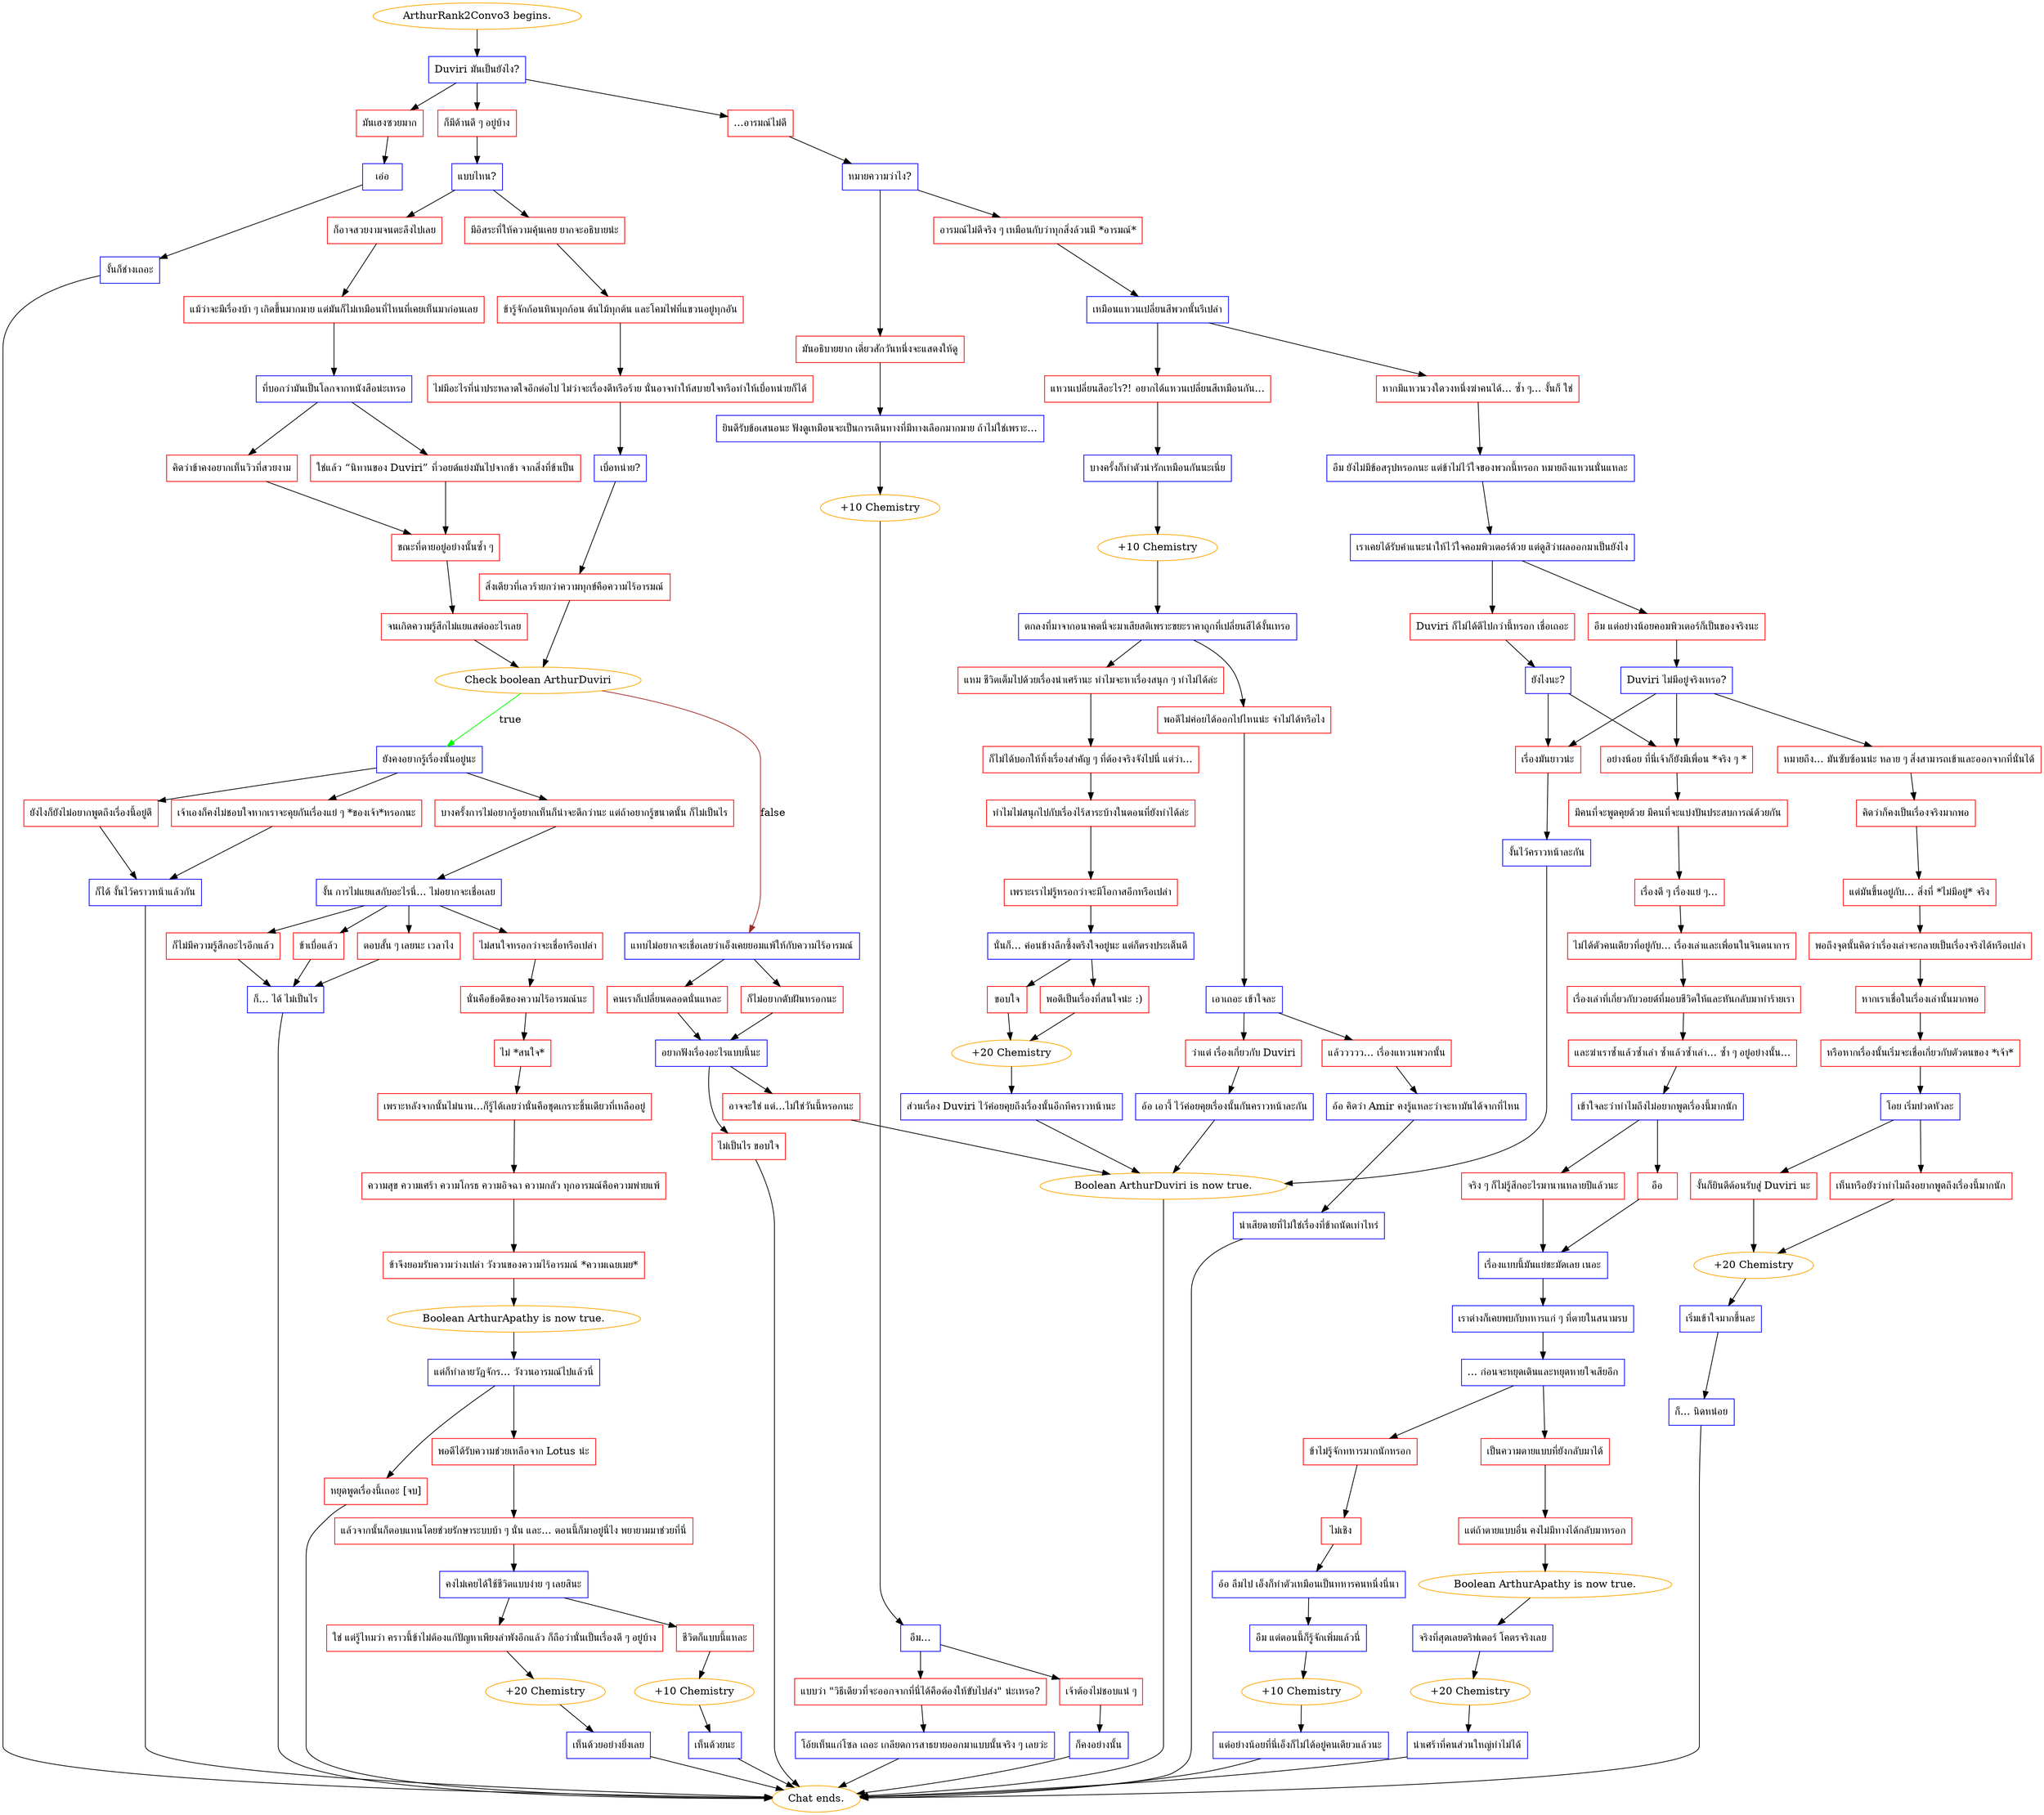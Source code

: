 digraph {
	"ArthurRank2Convo3 begins." [color=orange];
		"ArthurRank2Convo3 begins." -> j607689851;
	j607689851 [label="Duviri มันเป็นยังไง?",shape=box,color=blue];
		j607689851 -> j2141254424;
		j607689851 -> j2551137361;
		j607689851 -> j4210589117;
	j2141254424 [label="ก็มีด้านดี ๆ อยู่บ้าง",shape=box,color=red];
		j2141254424 -> j1729403761;
	j2551137361 [label="...อารมณ์ไม่ดี",shape=box,color=red];
		j2551137361 -> j87483001;
	j4210589117 [label="มันเฮงซวยมาก",shape=box,color=red];
		j4210589117 -> j761669;
	j1729403761 [label="แบบไหน?",shape=box,color=blue];
		j1729403761 -> j64049253;
		j1729403761 -> j732342594;
	j87483001 [label="หมายความว่าไง?",shape=box,color=blue];
		j87483001 -> j1762252323;
		j87483001 -> j3481486097;
	j761669 [label="เอ่อ",shape=box,color=blue];
		j761669 -> j3360485135;
	j64049253 [label="ก็อาจสวยงามจนตะลึงไปเลย",shape=box,color=red];
		j64049253 -> j2182607949;
	j732342594 [label="มีอิสระที่ให้ความคุ้นเคย ยากจะอธิบายน่ะ",shape=box,color=red];
		j732342594 -> j2255815608;
	j1762252323 [label="อารมณ์ไม่ดีจริง ๆ เหมือนกับว่าทุกสิ่งล้วนมี *อารมณ์*",shape=box,color=red];
		j1762252323 -> j1975739805;
	j3481486097 [label="มันอธิบายยาก เดี๋ยวสักวันหนึ่งจะแสดงให้ดู",shape=box,color=red];
		j3481486097 -> j778506176;
	j3360485135 [label="งั้นก็ช่างเถอะ",shape=box,color=blue];
		j3360485135 -> "Chat ends.";
	j2182607949 [label="แม้ว่าจะมีเรื่องบ้า ๆ เกิดขึ้นมากมาย แต่มันก็ไม่เหมือนที่ไหนที่เคยเห็นมาก่อนเลย",shape=box,color=red];
		j2182607949 -> j392875394;
	j2255815608 [label="ข้ารู้จักก้อนหินทุกก้อน ต้นไม้ทุกต้น และโคมไฟที่แขวนอยู่ทุกอัน",shape=box,color=red];
		j2255815608 -> j2103799274;
	j1975739805 [label="เหมือนแหวนเปลี่ยนสีพวกนั้นรึเปล่า",shape=box,color=blue];
		j1975739805 -> j1755611642;
		j1975739805 -> j1541472434;
	j778506176 [label="ยินดีรับข้อเสนอนะ ฟังดูเหมือนจะเป็นการเดินทางที่มีทางเลือกมากมาย ถ้าไม่ใช่เพราะ...",shape=box,color=blue];
		j778506176 -> j739961722;
	"Chat ends." [color=orange];
	j392875394 [label="ที่บอกว่ามันเป็นโลกจากหนังสือน่ะเหรอ",shape=box,color=blue];
		j392875394 -> j2578254134;
		j392875394 -> j731878387;
	j2103799274 [label="ไม่มีอะไรที่น่าประหลาดใจอีกต่อไป ไม่ว่าจะเรื่องดีหรือร้าย นั่นอาจทำให้สบายใจหรือทำให้เบื่อหน่ายก็ได้",shape=box,color=red];
		j2103799274 -> j2624996137;
	j1755611642 [label="หากมีแหวนวงใดวงหนึ่งฆ่าคนได้... ซ้ำ ๆ... งั้นก็ ใช่",shape=box,color=red];
		j1755611642 -> j4293686106;
	j1541472434 [label="แหวนเปลี่ยนสีอะไร?! อยากได้แหวนเปลี่ยนสีเหมือนกัน...",shape=box,color=red];
		j1541472434 -> j3088621204;
	j739961722 [label="+10 Chemistry",color=orange];
		j739961722 -> j1426126669;
	j2578254134 [label="ใช่แล้ว “นิทานของ Duviri” ที่วอยด์แย่งมันไปจากข้า จากสิ่งที่ข้าเป็น",shape=box,color=red];
		j2578254134 -> j1924319450;
	j731878387 [label="คิดว่าข้าคงอยากเห็นวิวที่สวยงาม",shape=box,color=red];
		j731878387 -> j1924319450;
	j2624996137 [label="เบื่อหน่าย?",shape=box,color=blue];
		j2624996137 -> j726601170;
	j4293686106 [label="อืม ยังไม่มีข้อสรุปหรอกนะ แต่ข้าไม่ไว้ใจของพวกนี้หรอก หมายถึงแหวนนั่นแหละ",shape=box,color=blue];
		j4293686106 -> j3629850068;
	j3088621204 [label="บางครั้งก็ทำตัวน่ารักเหมือนกันนะเนี่ย",shape=box,color=blue];
		j3088621204 -> j2300752533;
	j1426126669 [label="อืม...",shape=box,color=blue];
		j1426126669 -> j1221733691;
		j1426126669 -> j1269222939;
	j1924319450 [label="ขณะที่ตายอยู่อย่างนั้นซ้ำ ๆ",shape=box,color=red];
		j1924319450 -> j3638589020;
	j726601170 [label="สิ่งเดียวที่เลวร้ายกว่าความทุกข์คือความไร้อารมณ์",shape=box,color=red];
		j726601170 -> j3977220178;
	j3629850068 [label="เราเคยได้รับคำแนะนำให้ไว้ใจคอมพิวเตอร์ด้วย แต่ดูสิว่าผลออกมาเป็นยังไง",shape=box,color=blue];
		j3629850068 -> j865458241;
		j3629850068 -> j3563223410;
	j2300752533 [label="+10 Chemistry",color=orange];
		j2300752533 -> j61830486;
	j1221733691 [label="เจ้าต้องไม่ชอบแน่ ๆ",shape=box,color=red];
		j1221733691 -> j1494171550;
	j1269222939 [label="แบบว่า \"วิธีเดียวที่จะออกจากที่นี่ได้คือต้องให้ขับไปส่ง\" น่ะเหรอ?",shape=box,color=red];
		j1269222939 -> j3945926239;
	j3638589020 [label="จนเกิดความรู้สึกไม่แยแสต่ออะไรเลย",shape=box,color=red];
		j3638589020 -> j3977220178;
	j3977220178 [label="Check boolean ArthurDuviri",color=orange];
		j3977220178 -> j4249235009 [label=true,color=green];
		j3977220178 -> j191102237 [label=false,color=brown];
	j865458241 [label="Duviri ก็ไม่ได้ดีไปกว่านี้หรอก เชื่อเถอะ",shape=box,color=red];
		j865458241 -> j2424071071;
	j3563223410 [label="อืม แต่อย่างน้อยคอมพิวเตอร์ก็เป็นของจริงนะ",shape=box,color=red];
		j3563223410 -> j1801330397;
	j61830486 [label="ตกลงที่มาจากอนาคตนี่จะมาเสียสติเพราะขยะราคาถูกที่เปลี่ยนสีได้งั้นเหรอ",shape=box,color=blue];
		j61830486 -> j141466823;
		j61830486 -> j2282613499;
	j1494171550 [label="ก็คงอย่างนั้น",shape=box,color=blue];
		j1494171550 -> "Chat ends.";
	j3945926239 [label="โอ้ยเห็นแก่โซล เถอะ เกลียดการสาธยายออกมาแบบนั้นจริง ๆ เลยว่ะ",shape=box,color=blue];
		j3945926239 -> "Chat ends.";
	j4249235009 [label="ยังคงอยากรู้เรื่องนั้นอยู่นะ",shape=box,color=blue];
		j4249235009 -> j3967018779;
		j4249235009 -> j2094669352;
		j4249235009 -> j2581597704;
	j191102237 [label="แทบไม่อยากจะเชื่อเลยว่าเอ็งเคยยอมแพ้ให้กับความไร้อารมณ์",shape=box,color=blue];
		j191102237 -> j1950699911;
		j191102237 -> j1460545697;
	j2424071071 [label="ยังไงนะ?",shape=box,color=blue];
		j2424071071 -> j2055712511;
		j2424071071 -> j2323539662;
	j1801330397 [label="Duviri ไม่มีอยู่จริงเหรอ?",shape=box,color=blue];
		j1801330397 -> j2055712511;
		j1801330397 -> j2323539662;
		j1801330397 -> j1701878033;
	j141466823 [label="แหม ชีวิตเต็มไปด้วยเรื่องน่าเศร้านะ ทำไมจะหาเรื่องสนุก ๆ ทำไม่ได้ล่ะ",shape=box,color=red];
		j141466823 -> j1489674525;
	j2282613499 [label="พอดีไม่ค่อยได้ออกไปไหนน่ะ จำไม่ได้หรือไง",shape=box,color=red];
		j2282613499 -> j977949724;
	j3967018779 [label="ยังไงก็ยังไม่อยากพูดถึงเรื่องนี้อยู่ดี",shape=box,color=red];
		j3967018779 -> j1164937824;
	j2094669352 [label="เจ้าเองก็คงไม่ชอบใจหากเราจะคุยกันเรื่องแย่ ๆ *ของเจ้า*หรอกนะ",shape=box,color=red];
		j2094669352 -> j1164937824;
	j2581597704 [label="บางครั้งการไม่อยากรู้อยากเห็นก็น่าจะดีกว่านะ แต่ถ้าอยากรู้ขนาดนั้น ก็ไม่เป็นไร",shape=box,color=red];
		j2581597704 -> j119513929;
	j1950699911 [label="ก็ไม่อยากดับฝันหรอกนะ",shape=box,color=red];
		j1950699911 -> j2538087068;
	j1460545697 [label="คนเราก็เปลี่ยนตลอดนั่นแหละ",shape=box,color=red];
		j1460545697 -> j2538087068;
	j2055712511 [label="อย่างน้อย ที่นี่เจ้าก็ยังมีเพื่อน *จริง ๆ *",shape=box,color=red];
		j2055712511 -> j3150229458;
	j2323539662 [label="เรื่องมันยาวน่ะ",shape=box,color=red];
		j2323539662 -> j27652564;
	j1701878033 [label="หมายถึง... มันซับซ้อนน่ะ หลาย ๆ สิ่งสามารถเข้าและออกจากที่นั่นได้",shape=box,color=red];
		j1701878033 -> j291867487;
	j1489674525 [label="ก็ไม่ได้บอกให้ทิ้งเรื่องสำคัญ ๆ ที่ต้องจริงจังไปนี่ แต่ว่า...",shape=box,color=red];
		j1489674525 -> j2106575866;
	j977949724 [label="เอาเถอะ เข้าใจละ",shape=box,color=blue];
		j977949724 -> j1394359137;
		j977949724 -> j3379450324;
	j1164937824 [label="ก็ได้ งั้นไว้คราวหน้าแล้วกัน",shape=box,color=blue];
		j1164937824 -> "Chat ends.";
	j119513929 [label="งั้น การไม่แยแสกับอะไรนี่... ไม่อยากจะเชื่อเลย",shape=box,color=blue];
		j119513929 -> j4204922900;
		j119513929 -> j3369182526;
		j119513929 -> j1313096241;
		j119513929 -> j58495537;
	j2538087068 [label="อยากฟังเรื่องอะไรแบบนี้นะ",shape=box,color=blue];
		j2538087068 -> j1930011234;
		j2538087068 -> j1309110541;
	j3150229458 [label="มีคนที่จะพูดคุยด้วย มีคนที่จะแบ่งปันประสบการณ์ด้วยกัน",shape=box,color=red];
		j3150229458 -> j1595108561;
	j27652564 [label="งั้นไว้คราวหน้าละกัน",shape=box,color=blue];
		j27652564 -> j1992354670;
	j291867487 [label="คิดว่าก็คงเป็นเรื่องจริงมากพอ",shape=box,color=red];
		j291867487 -> j2263382864;
	j2106575866 [label="ทำไมไม่สนุกไปกับเรื่องไร้สาระบ้างในตอนที่ยังทำได้ล่ะ",shape=box,color=red];
		j2106575866 -> j156113944;
	j1394359137 [label="ว่าแต่ เรื่องเกี่ยวกับ Duviri",shape=box,color=red];
		j1394359137 -> j1082833234;
	j3379450324 [label="แล้ววววว... เรื่องแหวนพวกนั้น",shape=box,color=red];
		j3379450324 -> j1661020770;
	j4204922900 [label="ตอบสั้น ๆ เลยนะ เวลาไง",shape=box,color=red];
		j4204922900 -> j2726957931;
	j3369182526 [label="ไม่สนใจหรอกว่าจะเชื่อหรือเปล่า",shape=box,color=red];
		j3369182526 -> j1116352839;
	j1313096241 [label="ก็ไม่มีความรู้สึกอะไรอีกแล้ว",shape=box,color=red];
		j1313096241 -> j2726957931;
	j58495537 [label="ข้าเบื่อแล้ว",shape=box,color=red];
		j58495537 -> j2726957931;
	j1930011234 [label="อาจจะใช่ แต่...ไม่ใช่วันนี้หรอกนะ",shape=box,color=red];
		j1930011234 -> j1992354670;
	j1309110541 [label="ไม่เป็นไร ขอบใจ",shape=box,color=red];
		j1309110541 -> "Chat ends.";
	j1595108561 [label="เรื่องดี ๆ เรื่องแย่ ๆ...",shape=box,color=red];
		j1595108561 -> j2154889391;
	j1992354670 [label="Boolean ArthurDuviri is now true.",color=orange];
		j1992354670 -> "Chat ends.";
	j2263382864 [label="แต่มันขึ้นอยู่กับ... สิ่งที่ *ไม่มีอยู่* จริง",shape=box,color=red];
		j2263382864 -> j1275107181;
	j156113944 [label="เพราะเราไม่รู้หรอกว่าจะมีโอกาสอีกหรือเปล่า",shape=box,color=red];
		j156113944 -> j4191750669;
	j1082833234 [label="อ้อ เอางี้ ไว้ค่อยคุยเรื่องนั้นกันคราวหน้าละกัน",shape=box,color=blue];
		j1082833234 -> j1992354670;
	j1661020770 [label="อ้อ คิดว่า Amir คงรู้แหละว่าจะหามันได้จากที่ไหน",shape=box,color=blue];
		j1661020770 -> j2606766164;
	j2726957931 [label="ก็... ได้ ไม่เป็นไร",shape=box,color=blue];
		j2726957931 -> "Chat ends.";
	j1116352839 [label="นั่นคือข้อดีของความไร้อารมณ์นะ",shape=box,color=red];
		j1116352839 -> j3456906126;
	j2154889391 [label="ไม่ได้ตัวคนเดียวที่อยู่กับ... เรื่องเล่าและเพื่อนในจินตนาการ",shape=box,color=red];
		j2154889391 -> j128788874;
	j1275107181 [label="พอถึงจุดนั้นคิดว่าเรื่องเล่าจะกลายเป็นเรื่องจริงได้หรือเปล่า",shape=box,color=red];
		j1275107181 -> j1725748535;
	j4191750669 [label="นั่นก็... ค่อนข้างลึกซึ้งตรึงใจอยู่นะ แต่ก็ตรงประเด็นดี",shape=box,color=blue];
		j4191750669 -> j2128201278;
		j4191750669 -> j1942041940;
	j2606766164 [label="น่าเสียดายที่ไม่ใช่เรื่องที่ข้าถนัดเท่าไหร่",shape=box,color=blue];
		j2606766164 -> "Chat ends.";
	j3456906126 [label="ไม่ *สนใจ*",shape=box,color=red];
		j3456906126 -> j1670704892;
	j128788874 [label="เรื่องเล่าที่เกี่ยวกับวอยด์ที่มอบชีวิตให้และหันกลับมาทำร้ายเรา",shape=box,color=red];
		j128788874 -> j1854589637;
	j1725748535 [label="หากเราเชื่อในเรื่องเล่านั้นมากพอ",shape=box,color=red];
		j1725748535 -> j3843906500;
	j2128201278 [label="ขอบใจ",shape=box,color=red];
		j2128201278 -> j909599760;
	j1942041940 [label="พอดีเป็นเรื่องที่สนใจน่ะ :)",shape=box,color=red];
		j1942041940 -> j909599760;
	j1670704892 [label="เพราะหลังจากนั้นไม่นาน...ก็รู้ได้เลยว่านั่นคือชุดเกราะชิ้นเดียวที่เหลืออยู่",shape=box,color=red];
		j1670704892 -> j3559888815;
	j1854589637 [label="และฆ่าเราซ้ำแล้วซ้ำเล่า ซ้ำแล้วซ้ำเล่า... ซ้ำ ๆ อยู่อย่างนั้น...",shape=box,color=red];
		j1854589637 -> j3242820771;
	j3843906500 [label="หรือหากเรื่องนั้นเริ่มจะเชื่อเกี่ยวกับตัวตนของ *เจ้า*",shape=box,color=red];
		j3843906500 -> j2983649483;
	j909599760 [label="+20 Chemistry",color=orange];
		j909599760 -> j1385547800;
	j3559888815 [label="ความสุข ความเศร้า ความโกรธ ความอิจฉา ความกลัว ทุกอารมณ์คือความพ่ายแพ้",shape=box,color=red];
		j3559888815 -> j1615398380;
	j3242820771 [label="เข้าใจละว่าทำไมถึงไม่อยากพูดเรื่องนี้มากนัก",shape=box,color=blue];
		j3242820771 -> j3742416396;
		j3242820771 -> j2464182230;
	j2983649483 [label="โอย เริ่มปวดหัวละ",shape=box,color=blue];
		j2983649483 -> j855162203;
		j2983649483 -> j4123394445;
	j1385547800 [label="ส่วนเรื่อง Duviri ไว้ค่อยคุยถึงเรื่องนั้นอีกทีคราวหน้านะ",shape=box,color=blue];
		j1385547800 -> j1992354670;
	j1615398380 [label="ข้าจึงยอมรับความว่างเปล่า วังวนของความไร้อารมณ์ *ความเฉยเมย*",shape=box,color=red];
		j1615398380 -> j1654016550;
	j3742416396 [label="อือ",shape=box,color=red];
		j3742416396 -> j1433769469;
	j2464182230 [label="จริง ๆ ก็ไม่รู้สึกอะไรมานานหลายปีแล้วนะ",shape=box,color=red];
		j2464182230 -> j1433769469;
	j855162203 [label="งั้นก็ยินดีต้อนรับสู่ Duviri นะ",shape=box,color=red];
		j855162203 -> j1187258051;
	j4123394445 [label="เห็นหรือยังว่าทำไมถึงอยากพูดถึงเรื่องนี้มากนัก",shape=box,color=red];
		j4123394445 -> j1187258051;
	j1654016550 [label="Boolean ArthurApathy is now true.",color=orange];
		j1654016550 -> j1802509873;
	j1433769469 [label="เรื่องแบบนี้มันแย่ชะมัดเลย เนอะ",shape=box,color=blue];
		j1433769469 -> j1435079225;
	j1187258051 [label="+20 Chemistry",color=orange];
		j1187258051 -> j1375113500;
	j1802509873 [label="แต่ก็ทำลายวัฏจักร... วังวนอารมณ์ไปแล้วนี่",shape=box,color=blue];
		j1802509873 -> j31920836;
		j1802509873 -> j3497189397;
	j1435079225 [label="เราต่างก็เคยพบกับทหารแก่ ๆ ที่ตายในสนามรบ",shape=box,color=blue];
		j1435079225 -> j2028463495;
	j1375113500 [label="เริ่มเข้าใจมากขึ้นละ",shape=box,color=blue];
		j1375113500 -> j2431724737;
	j31920836 [label="พอดีได้รับความช่วยเหลือจาก Lotus น่ะ",shape=box,color=red];
		j31920836 -> j1850341233;
	j3497189397 [label="หยุดพูดเรื่องนี้เถอะ [จบ]",shape=box,color=red];
		j3497189397 -> "Chat ends.";
	j2028463495 [label="... ก่อนจะหยุดเดินและหยุดหายใจเสียอีก",shape=box,color=blue];
		j2028463495 -> j3933864908;
		j2028463495 -> j454592253;
	j2431724737 [label="ก็... นิดหน่อย",shape=box,color=blue];
		j2431724737 -> "Chat ends.";
	j1850341233 [label="แล้วจากนั้นก็ตอบแทนโดยช่วยรักษาระบบบ้า ๆ นั่น และ... ตอนนี้ก็มาอยู่นี่ไง พยายามมาช่วยที่นี่",shape=box,color=red];
		j1850341233 -> j3177863441;
	j3933864908 [label="เป็นความตายแบบที่ยังกลับมาได้",shape=box,color=red];
		j3933864908 -> j2367421763;
	j454592253 [label="ข้าไม่รู้จักทหารมากนักหรอก",shape=box,color=red];
		j454592253 -> j3979543970;
	j3177863441 [label="คงไม่เคยได้ใช้ชีวิตแบบง่าย ๆ เลยสินะ",shape=box,color=blue];
		j3177863441 -> j1428681161;
		j3177863441 -> j2408946792;
	j2367421763 [label="แต่ถ้าตายแบบอื่น คงไม่มีทางได้กลับมาหรอก",shape=box,color=red];
		j2367421763 -> j2460699551;
	j3979543970 [label="ไม่เชิง",shape=box,color=red];
		j3979543970 -> j2264443239;
	j1428681161 [label="ชีวิตก็แบบนี้แหละ",shape=box,color=red];
		j1428681161 -> j495660178;
	j2408946792 [label="ใช่ แต่รู้ไหมว่า คราวนี้ข้าไม่ต้องแก้ปัญหาเพียงลำพังอีกแล้ว ก็ถือว่านั่นเป็นเรื่องดี ๆ อยู่บ้าง",shape=box,color=red];
		j2408946792 -> j1448665018;
	j2460699551 [label="Boolean ArthurApathy is now true.",color=orange];
		j2460699551 -> j3806556778;
	j2264443239 [label="อ้อ ลืมไป เอ็งก็ทำตัวเหมือนเป็นทหารคนหนึ่งนี่นา",shape=box,color=blue];
		j2264443239 -> j1024481841;
	j495660178 [label="+10 Chemistry",color=orange];
		j495660178 -> j3505093589;
	j1448665018 [label="+20 Chemistry",color=orange];
		j1448665018 -> j4256403808;
	j3806556778 [label="จริงที่สุดเลยดริฟเตอร์ โคตรจริงเลย",shape=box,color=blue];
		j3806556778 -> j824148026;
	j1024481841 [label="อืม แต่ตอนนี้ก็รู้จักเพิ่มแล้วนี่",shape=box,color=blue];
		j1024481841 -> j1483750287;
	j3505093589 [label="เห็นด้วยนะ",shape=box,color=blue];
		j3505093589 -> "Chat ends.";
	j4256403808 [label="เห็นด้วยอย่างยิ่งเลย",shape=box,color=blue];
		j4256403808 -> "Chat ends.";
	j824148026 [label="+20 Chemistry",color=orange];
		j824148026 -> j3917680848;
	j1483750287 [label="+10 Chemistry",color=orange];
		j1483750287 -> j3372845102;
	j3917680848 [label="น่าเศร้าที่คนส่วนใหญ่ทำไม่ได้",shape=box,color=blue];
		j3917680848 -> "Chat ends.";
	j3372845102 [label="แต่อย่างน้อยที่นี่เอ็งก็ไม่ได้อยู่คนเดียวแล้วนะ",shape=box,color=blue];
		j3372845102 -> "Chat ends.";
}